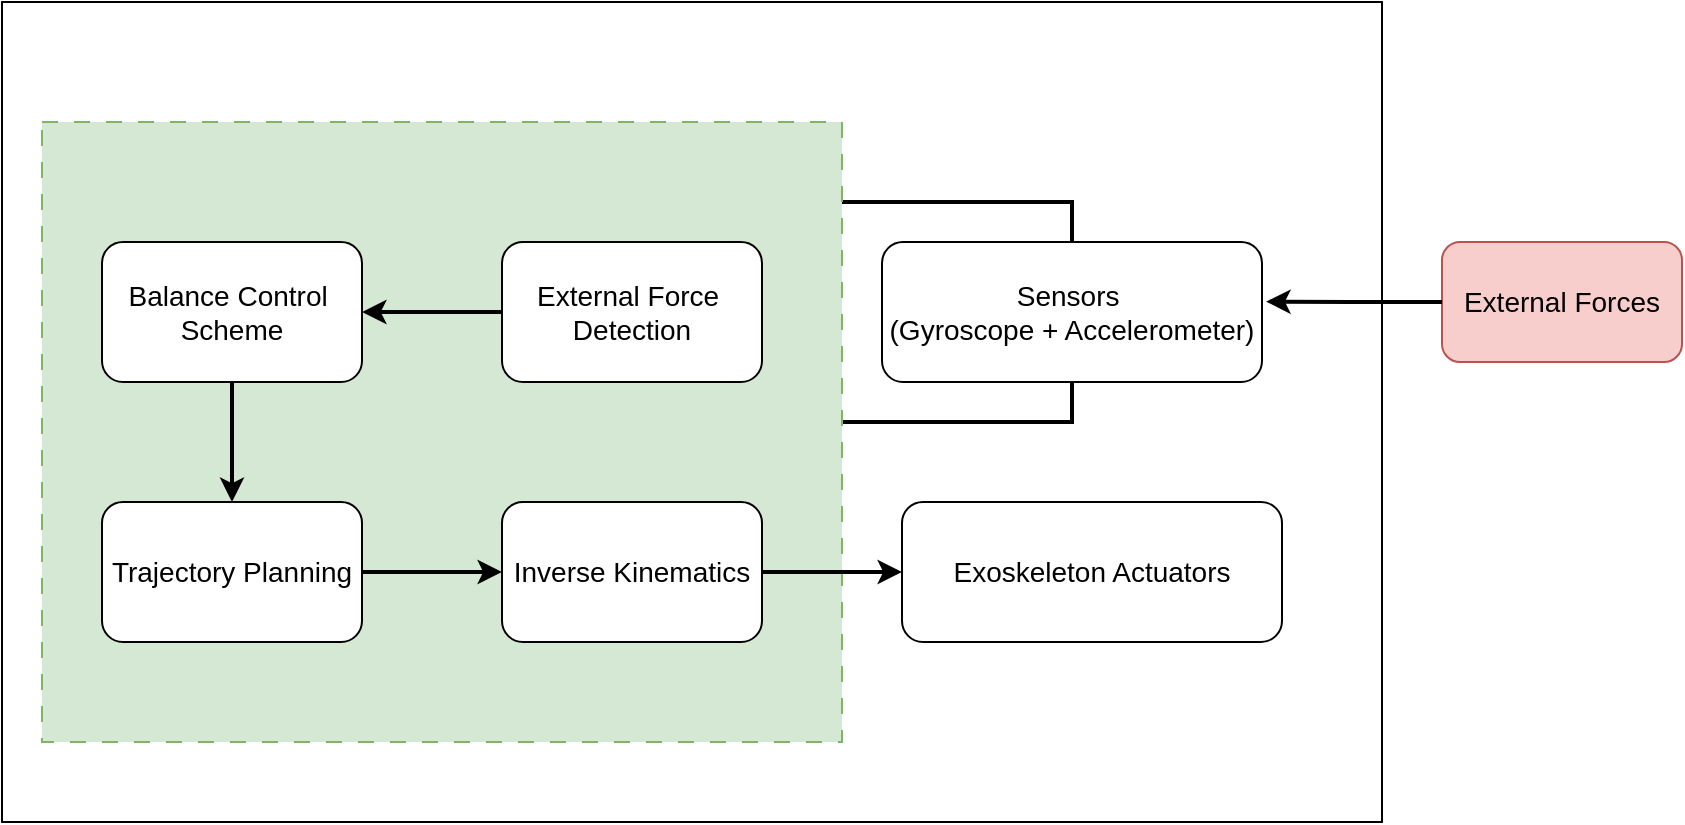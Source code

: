 <mxfile version="23.0.1" type="github">
  <diagram name="Страница — 1" id="8SCN1Ihn_4IhThYdpOwd">
    <mxGraphModel dx="1761" dy="1275" grid="1" gridSize="10" guides="1" tooltips="1" connect="1" arrows="1" fold="1" page="1" pageScale="1" pageWidth="827" pageHeight="1169" math="0" shadow="0">
      <root>
        <mxCell id="0" />
        <mxCell id="1" parent="0" />
        <mxCell id="rxjJURD4hpN_z-MKC-1C-7" style="edgeStyle=orthogonalEdgeStyle;rounded=0;orthogonalLoop=1;jettySize=auto;html=1;exitX=0.5;exitY=0;exitDx=0;exitDy=0;entryX=0.5;entryY=0;entryDx=0;entryDy=0;strokeWidth=2;" edge="1" parent="1" source="rxjJURD4hpN_z-MKC-1C-1" target="rxjJURD4hpN_z-MKC-1C-6">
          <mxGeometry relative="1" as="geometry" />
        </mxCell>
        <mxCell id="rxjJURD4hpN_z-MKC-1C-8" style="edgeStyle=orthogonalEdgeStyle;rounded=0;orthogonalLoop=1;jettySize=auto;html=1;exitX=0.5;exitY=1;exitDx=0;exitDy=0;entryX=0.5;entryY=1;entryDx=0;entryDy=0;strokeWidth=2;" edge="1" parent="1" source="rxjJURD4hpN_z-MKC-1C-1" target="rxjJURD4hpN_z-MKC-1C-6">
          <mxGeometry relative="1" as="geometry" />
        </mxCell>
        <mxCell id="rxjJURD4hpN_z-MKC-1C-1" value="&lt;font style=&quot;font-size: 14px;&quot;&gt;Sensors&amp;nbsp;&lt;br&gt;(Gyroscope + Accelerometer)&lt;/font&gt;" style="rounded=1;whiteSpace=wrap;html=1;" vertex="1" parent="1">
          <mxGeometry x="230" y="330" width="190" height="70" as="geometry" />
        </mxCell>
        <mxCell id="rxjJURD4hpN_z-MKC-1C-2" value="&lt;font style=&quot;font-size: 14px;&quot;&gt;External Forces&lt;/font&gt;" style="rounded=1;whiteSpace=wrap;html=1;fillColor=#f8cecc;strokeColor=#b85450;" vertex="1" parent="1">
          <mxGeometry x="510" y="330" width="120" height="60" as="geometry" />
        </mxCell>
        <mxCell id="rxjJURD4hpN_z-MKC-1C-3" style="edgeStyle=orthogonalEdgeStyle;rounded=0;orthogonalLoop=1;jettySize=auto;html=1;entryX=1.011;entryY=0.426;entryDx=0;entryDy=0;entryPerimeter=0;strokeWidth=2;" edge="1" parent="1" source="rxjJURD4hpN_z-MKC-1C-2" target="rxjJURD4hpN_z-MKC-1C-1">
          <mxGeometry relative="1" as="geometry" />
        </mxCell>
        <mxCell id="rxjJURD4hpN_z-MKC-1C-5" value="" style="rounded=0;whiteSpace=wrap;html=1;strokeColor=#82b366;fillColor=#d5e8d4;dashed=1;dashPattern=8 8;" vertex="1" parent="1">
          <mxGeometry x="-190" y="270" width="400" height="310" as="geometry" />
        </mxCell>
        <mxCell id="rxjJURD4hpN_z-MKC-1C-10" style="edgeStyle=orthogonalEdgeStyle;rounded=0;orthogonalLoop=1;jettySize=auto;html=1;exitX=0;exitY=0.5;exitDx=0;exitDy=0;entryX=1;entryY=0.5;entryDx=0;entryDy=0;strokeWidth=2;" edge="1" parent="1" source="rxjJURD4hpN_z-MKC-1C-6" target="rxjJURD4hpN_z-MKC-1C-9">
          <mxGeometry relative="1" as="geometry" />
        </mxCell>
        <mxCell id="rxjJURD4hpN_z-MKC-1C-6" value="&lt;font style=&quot;font-size: 14px;&quot;&gt;External Force&amp;nbsp;&lt;br&gt;Detection&lt;/font&gt;" style="rounded=1;whiteSpace=wrap;html=1;" vertex="1" parent="1">
          <mxGeometry x="40" y="330" width="130" height="70" as="geometry" />
        </mxCell>
        <mxCell id="rxjJURD4hpN_z-MKC-1C-12" style="edgeStyle=orthogonalEdgeStyle;rounded=0;orthogonalLoop=1;jettySize=auto;html=1;exitX=0.5;exitY=1;exitDx=0;exitDy=0;entryX=0.5;entryY=0;entryDx=0;entryDy=0;strokeWidth=2;" edge="1" parent="1" source="rxjJURD4hpN_z-MKC-1C-9" target="rxjJURD4hpN_z-MKC-1C-11">
          <mxGeometry relative="1" as="geometry" />
        </mxCell>
        <mxCell id="rxjJURD4hpN_z-MKC-1C-9" value="&lt;font style=&quot;font-size: 14px;&quot;&gt;Balance Control&amp;nbsp;&lt;br&gt;Scheme&lt;/font&gt;" style="rounded=1;whiteSpace=wrap;html=1;" vertex="1" parent="1">
          <mxGeometry x="-160" y="330" width="130" height="70" as="geometry" />
        </mxCell>
        <mxCell id="rxjJURD4hpN_z-MKC-1C-14" style="edgeStyle=orthogonalEdgeStyle;rounded=0;orthogonalLoop=1;jettySize=auto;html=1;exitX=1;exitY=0.5;exitDx=0;exitDy=0;entryX=0;entryY=0.5;entryDx=0;entryDy=0;strokeWidth=2;" edge="1" parent="1" source="rxjJURD4hpN_z-MKC-1C-11" target="rxjJURD4hpN_z-MKC-1C-13">
          <mxGeometry relative="1" as="geometry" />
        </mxCell>
        <mxCell id="rxjJURD4hpN_z-MKC-1C-11" value="&lt;span style=&quot;font-size: 14px;&quot;&gt;Trajectory Planning&lt;/span&gt;" style="rounded=1;whiteSpace=wrap;html=1;" vertex="1" parent="1">
          <mxGeometry x="-160" y="460" width="130" height="70" as="geometry" />
        </mxCell>
        <mxCell id="rxjJURD4hpN_z-MKC-1C-16" style="edgeStyle=orthogonalEdgeStyle;rounded=0;orthogonalLoop=1;jettySize=auto;html=1;exitX=1;exitY=0.5;exitDx=0;exitDy=0;entryX=0;entryY=0.5;entryDx=0;entryDy=0;strokeWidth=2;" edge="1" parent="1" source="rxjJURD4hpN_z-MKC-1C-13" target="rxjJURD4hpN_z-MKC-1C-15">
          <mxGeometry relative="1" as="geometry" />
        </mxCell>
        <mxCell id="rxjJURD4hpN_z-MKC-1C-13" value="&lt;span style=&quot;font-size: 14px;&quot;&gt;Inverse Kinematics&lt;/span&gt;" style="rounded=1;whiteSpace=wrap;html=1;" vertex="1" parent="1">
          <mxGeometry x="40" y="460" width="130" height="70" as="geometry" />
        </mxCell>
        <mxCell id="rxjJURD4hpN_z-MKC-1C-15" value="&lt;span style=&quot;font-size: 14px;&quot;&gt;Exoskeleton Actuators&lt;/span&gt;" style="rounded=1;whiteSpace=wrap;html=1;" vertex="1" parent="1">
          <mxGeometry x="240" y="460" width="190" height="70" as="geometry" />
        </mxCell>
        <mxCell id="rxjJURD4hpN_z-MKC-1C-18" value="" style="rounded=0;whiteSpace=wrap;html=1;strokeColor=default;fillColor=none;" vertex="1" parent="1">
          <mxGeometry x="-210" y="210" width="690" height="410" as="geometry" />
        </mxCell>
      </root>
    </mxGraphModel>
  </diagram>
</mxfile>
